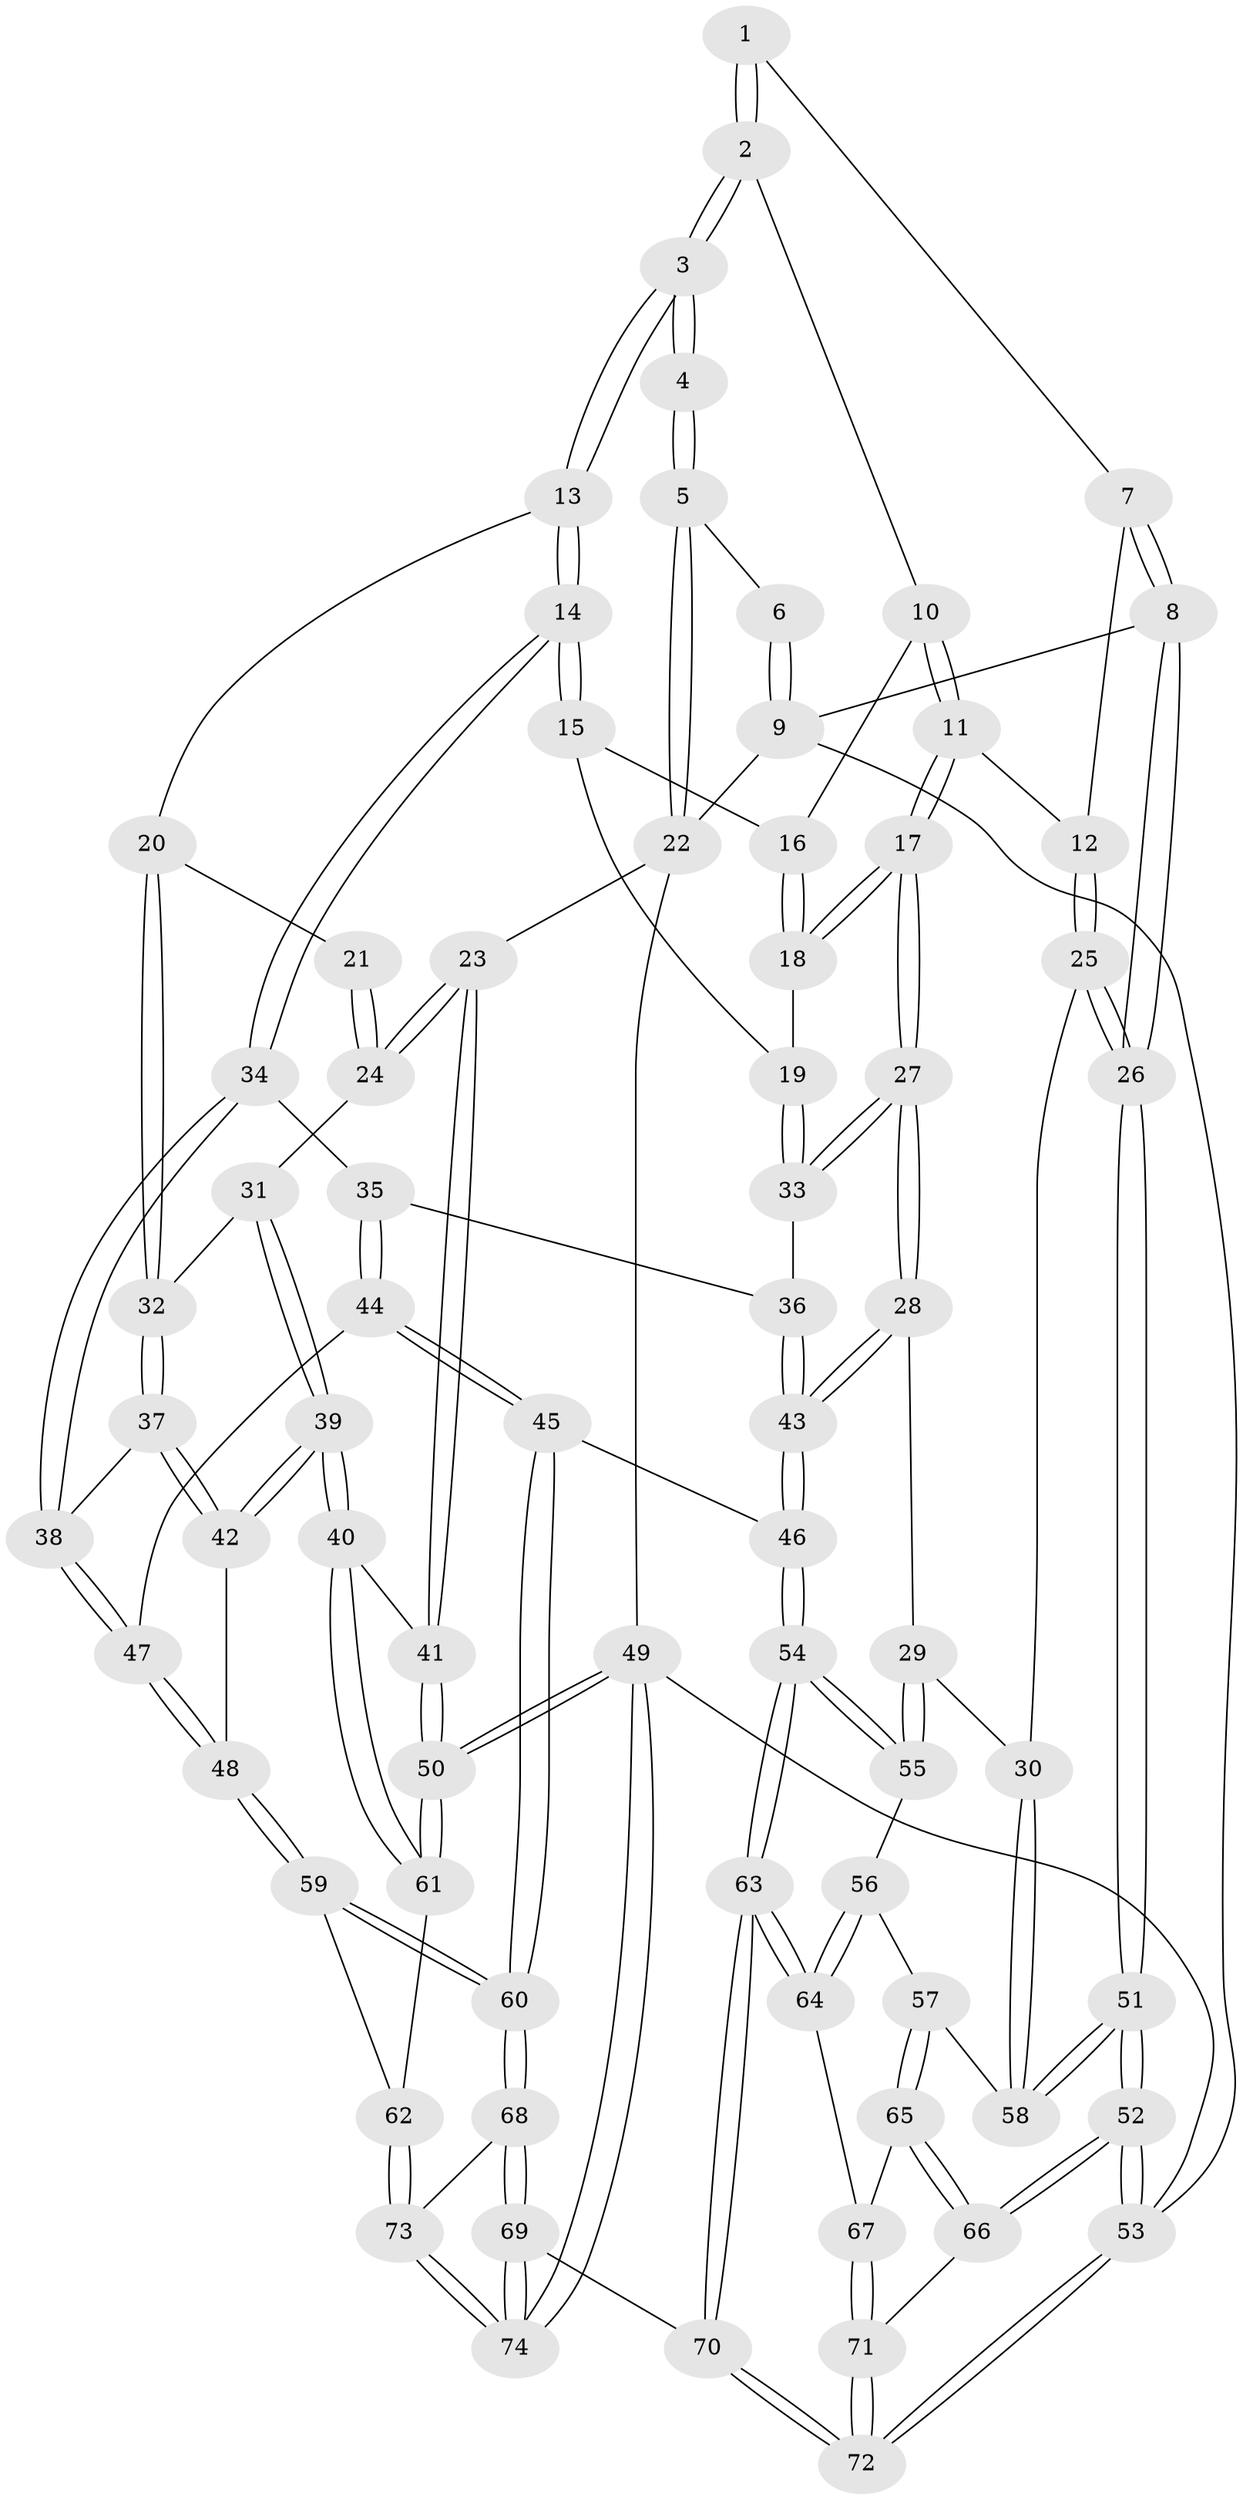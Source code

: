 // Generated by graph-tools (version 1.1) at 2025/11/02/27/25 16:11:52]
// undirected, 74 vertices, 182 edges
graph export_dot {
graph [start="1"]
  node [color=gray90,style=filled];
  1 [pos="+0.38267950892336183+0"];
  2 [pos="+0.44639542425865214+0.07166279912664045"];
  3 [pos="+0.5788143004533803+0.17761049448157673"];
  4 [pos="+0.8875066593981668+0.06955723427501809"];
  5 [pos="+1+0"];
  6 [pos="+0.3722298140315315+0"];
  7 [pos="+0.19780372243009323+0.18369424238642162"];
  8 [pos="+0+0.17638797689036728"];
  9 [pos="+0+0"];
  10 [pos="+0.399647073244098+0.15448056669892374"];
  11 [pos="+0.257371196549581+0.2871982656905911"];
  12 [pos="+0.2390505867646675+0.28379785352441933"];
  13 [pos="+0.5927388712431532+0.2652545138220355"];
  14 [pos="+0.5814208092692296+0.31873316101536037"];
  15 [pos="+0.4311778406290247+0.32280080325450816"];
  16 [pos="+0.3954304628109074+0.24713992257381606"];
  17 [pos="+0.2988167030975418+0.3560687079948674"];
  18 [pos="+0.36476608406859345+0.3506550784375092"];
  19 [pos="+0.3891044575000266+0.3641525557215538"];
  20 [pos="+0.7710053785429318+0.314991562758839"];
  21 [pos="+0.8364528878025623+0.26631258702099947"];
  22 [pos="+1+0"];
  23 [pos="+1+0.20462234839569854"];
  24 [pos="+0.8793841626393205+0.33359884900790526"];
  25 [pos="+0+0.40815349720847954"];
  26 [pos="+0+0.3893434112941876"];
  27 [pos="+0.2605460301669856+0.49718143288112987"];
  28 [pos="+0.2434693792379037+0.5166461409576049"];
  29 [pos="+0.21839622766773298+0.5237493937885938"];
  30 [pos="+0.13843389066850512+0.520791656543496"];
  31 [pos="+0.8852893256371334+0.391489496739634"];
  32 [pos="+0.7762775282072317+0.4102044849700872"];
  33 [pos="+0.44684383589564847+0.44083155147051556"];
  34 [pos="+0.5771920181309153+0.40204736065892105"];
  35 [pos="+0.5434801326598996+0.43407687368089465"];
  36 [pos="+0.4868671228931554+0.452209417278533"];
  37 [pos="+0.7374348895039136+0.4649868385451788"];
  38 [pos="+0.7113288503798801+0.4701754155093617"];
  39 [pos="+1+0.5564720120497785"];
  40 [pos="+1+0.5645736823338847"];
  41 [pos="+1+0.5603621294803027"];
  42 [pos="+0.8834604905691227+0.5620622562203429"];
  43 [pos="+0.415102811355122+0.6306337975351657"];
  44 [pos="+0.5875662733448804+0.6441336388391014"];
  45 [pos="+0.49215218162631813+0.7160213900829753"];
  46 [pos="+0.4441223072969766+0.702001613520608"];
  47 [pos="+0.6777167843406947+0.6377767065356118"];
  48 [pos="+0.7366994421831424+0.6795856852468621"];
  49 [pos="+1+1"];
  50 [pos="+1+1"];
  51 [pos="+0+0.7797108721264739"];
  52 [pos="+0+0.9240576512525128"];
  53 [pos="+0+1"];
  54 [pos="+0.3515861161525708+0.7598744547897464"];
  55 [pos="+0.277963663138002+0.741627454949153"];
  56 [pos="+0.22840695143982384+0.7561556752882769"];
  57 [pos="+0.161261779056123+0.7564615887539435"];
  58 [pos="+0.13219824867956947+0.7233185923876015"];
  59 [pos="+0.7628998782694958+0.7709831014025986"];
  60 [pos="+0.5968303491878552+0.914818016313786"];
  61 [pos="+0.8842688772058197+0.7896335294871106"];
  62 [pos="+0.8561532041012299+0.8024291891822359"];
  63 [pos="+0.33941928195916327+0.8674749043944138"];
  64 [pos="+0.23551384640648967+0.8455405006209711"];
  65 [pos="+0.15786051708113527+0.7679451929104935"];
  66 [pos="+0.10125761564162519+0.8772952790090475"];
  67 [pos="+0.21321948895107942+0.8738382191979172"];
  68 [pos="+0.5674360716492649+1"];
  69 [pos="+0.5588324171038572+1"];
  70 [pos="+0.36575436055193933+1"];
  71 [pos="+0.19597861038989062+0.9524584922143323"];
  72 [pos="+0.34985493523971706+1"];
  73 [pos="+0.8608127098357252+0.895717940656457"];
  74 [pos="+1+1"];
  1 -- 2;
  1 -- 2;
  1 -- 7;
  2 -- 3;
  2 -- 3;
  2 -- 10;
  3 -- 4;
  3 -- 4;
  3 -- 13;
  3 -- 13;
  4 -- 5;
  4 -- 5;
  5 -- 6;
  5 -- 22;
  5 -- 22;
  6 -- 9;
  6 -- 9;
  7 -- 8;
  7 -- 8;
  7 -- 12;
  8 -- 9;
  8 -- 26;
  8 -- 26;
  9 -- 22;
  9 -- 53;
  10 -- 11;
  10 -- 11;
  10 -- 16;
  11 -- 12;
  11 -- 17;
  11 -- 17;
  12 -- 25;
  12 -- 25;
  13 -- 14;
  13 -- 14;
  13 -- 20;
  14 -- 15;
  14 -- 15;
  14 -- 34;
  14 -- 34;
  15 -- 16;
  15 -- 19;
  16 -- 18;
  16 -- 18;
  17 -- 18;
  17 -- 18;
  17 -- 27;
  17 -- 27;
  18 -- 19;
  19 -- 33;
  19 -- 33;
  20 -- 21;
  20 -- 32;
  20 -- 32;
  21 -- 24;
  21 -- 24;
  22 -- 23;
  22 -- 49;
  23 -- 24;
  23 -- 24;
  23 -- 41;
  23 -- 41;
  24 -- 31;
  25 -- 26;
  25 -- 26;
  25 -- 30;
  26 -- 51;
  26 -- 51;
  27 -- 28;
  27 -- 28;
  27 -- 33;
  27 -- 33;
  28 -- 29;
  28 -- 43;
  28 -- 43;
  29 -- 30;
  29 -- 55;
  29 -- 55;
  30 -- 58;
  30 -- 58;
  31 -- 32;
  31 -- 39;
  31 -- 39;
  32 -- 37;
  32 -- 37;
  33 -- 36;
  34 -- 35;
  34 -- 38;
  34 -- 38;
  35 -- 36;
  35 -- 44;
  35 -- 44;
  36 -- 43;
  36 -- 43;
  37 -- 38;
  37 -- 42;
  37 -- 42;
  38 -- 47;
  38 -- 47;
  39 -- 40;
  39 -- 40;
  39 -- 42;
  39 -- 42;
  40 -- 41;
  40 -- 61;
  40 -- 61;
  41 -- 50;
  41 -- 50;
  42 -- 48;
  43 -- 46;
  43 -- 46;
  44 -- 45;
  44 -- 45;
  44 -- 47;
  45 -- 46;
  45 -- 60;
  45 -- 60;
  46 -- 54;
  46 -- 54;
  47 -- 48;
  47 -- 48;
  48 -- 59;
  48 -- 59;
  49 -- 50;
  49 -- 50;
  49 -- 74;
  49 -- 74;
  49 -- 53;
  50 -- 61;
  50 -- 61;
  51 -- 52;
  51 -- 52;
  51 -- 58;
  51 -- 58;
  52 -- 53;
  52 -- 53;
  52 -- 66;
  52 -- 66;
  53 -- 72;
  53 -- 72;
  54 -- 55;
  54 -- 55;
  54 -- 63;
  54 -- 63;
  55 -- 56;
  56 -- 57;
  56 -- 64;
  56 -- 64;
  57 -- 58;
  57 -- 65;
  57 -- 65;
  59 -- 60;
  59 -- 60;
  59 -- 62;
  60 -- 68;
  60 -- 68;
  61 -- 62;
  62 -- 73;
  62 -- 73;
  63 -- 64;
  63 -- 64;
  63 -- 70;
  63 -- 70;
  64 -- 67;
  65 -- 66;
  65 -- 66;
  65 -- 67;
  66 -- 71;
  67 -- 71;
  67 -- 71;
  68 -- 69;
  68 -- 69;
  68 -- 73;
  69 -- 70;
  69 -- 74;
  69 -- 74;
  70 -- 72;
  70 -- 72;
  71 -- 72;
  71 -- 72;
  73 -- 74;
  73 -- 74;
}
